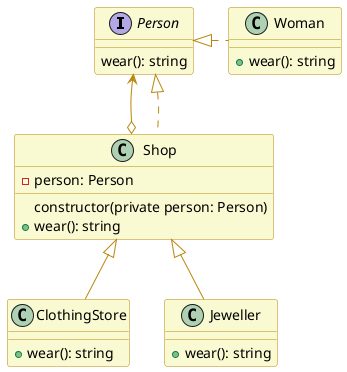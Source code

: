 @startuml

skinparam class {
  backgroundColor lightgoldenrodyellow
  arrowColor darkgoldenrod
  borderColor darkgoldenrod
}

interface Person {
  wear(): string
}

class Woman {
  + wear(): string
}

class Shop {
  - person: Person
  constructor(private person: Person)
  + wear(): string
}

class ClothingStore {
  + wear(): string
}

class Jeweller {
  + wear(): string
}

Person <|. Woman
Person <--o Shop
Person <|.. Shop

Shop <|-- ClothingStore
Shop <|-- Jeweller

@enduml

' We don't need use non-concrete decorator class (Shop) in client code
' We can add private functions inside concrete decorators
' We can create a wrapper for client logic (with Person type argument)

